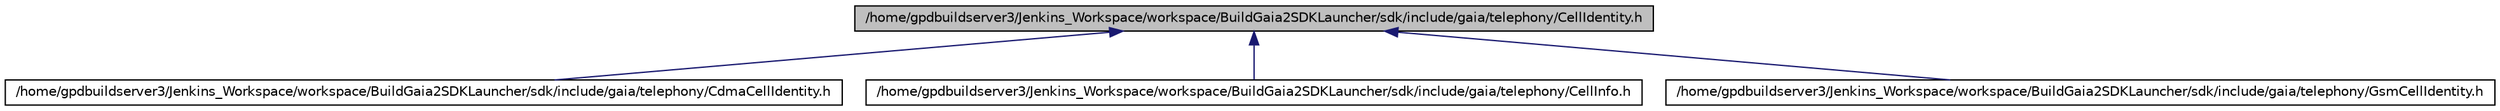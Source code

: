 digraph G
{
  edge [fontname="Helvetica",fontsize="10",labelfontname="Helvetica",labelfontsize="10"];
  node [fontname="Helvetica",fontsize="10",shape=record];
  Node1 [label="/home/gpdbuildserver3/Jenkins_Workspace/workspace/BuildGaia2SDKLauncher/sdk/include/gaia/telephony/CellIdentity.h",height=0.2,width=0.4,color="black", fillcolor="grey75", style="filled" fontcolor="black"];
  Node1 -> Node2 [dir=back,color="midnightblue",fontsize="10",style="solid",fontname="Helvetica"];
  Node2 [label="/home/gpdbuildserver3/Jenkins_Workspace/workspace/BuildGaia2SDKLauncher/sdk/include/gaia/telephony/CdmaCellIdentity.h",height=0.2,width=0.4,color="black", fillcolor="white", style="filled",URL="$d0/d12/_cdma_cell_identity_8h.html"];
  Node1 -> Node3 [dir=back,color="midnightblue",fontsize="10",style="solid",fontname="Helvetica"];
  Node3 [label="/home/gpdbuildserver3/Jenkins_Workspace/workspace/BuildGaia2SDKLauncher/sdk/include/gaia/telephony/CellInfo.h",height=0.2,width=0.4,color="black", fillcolor="white", style="filled",URL="$d6/d59/_cell_info_8h.html"];
  Node1 -> Node4 [dir=back,color="midnightblue",fontsize="10",style="solid",fontname="Helvetica"];
  Node4 [label="/home/gpdbuildserver3/Jenkins_Workspace/workspace/BuildGaia2SDKLauncher/sdk/include/gaia/telephony/GsmCellIdentity.h",height=0.2,width=0.4,color="black", fillcolor="white", style="filled",URL="$d4/d16/_gsm_cell_identity_8h.html"];
}

